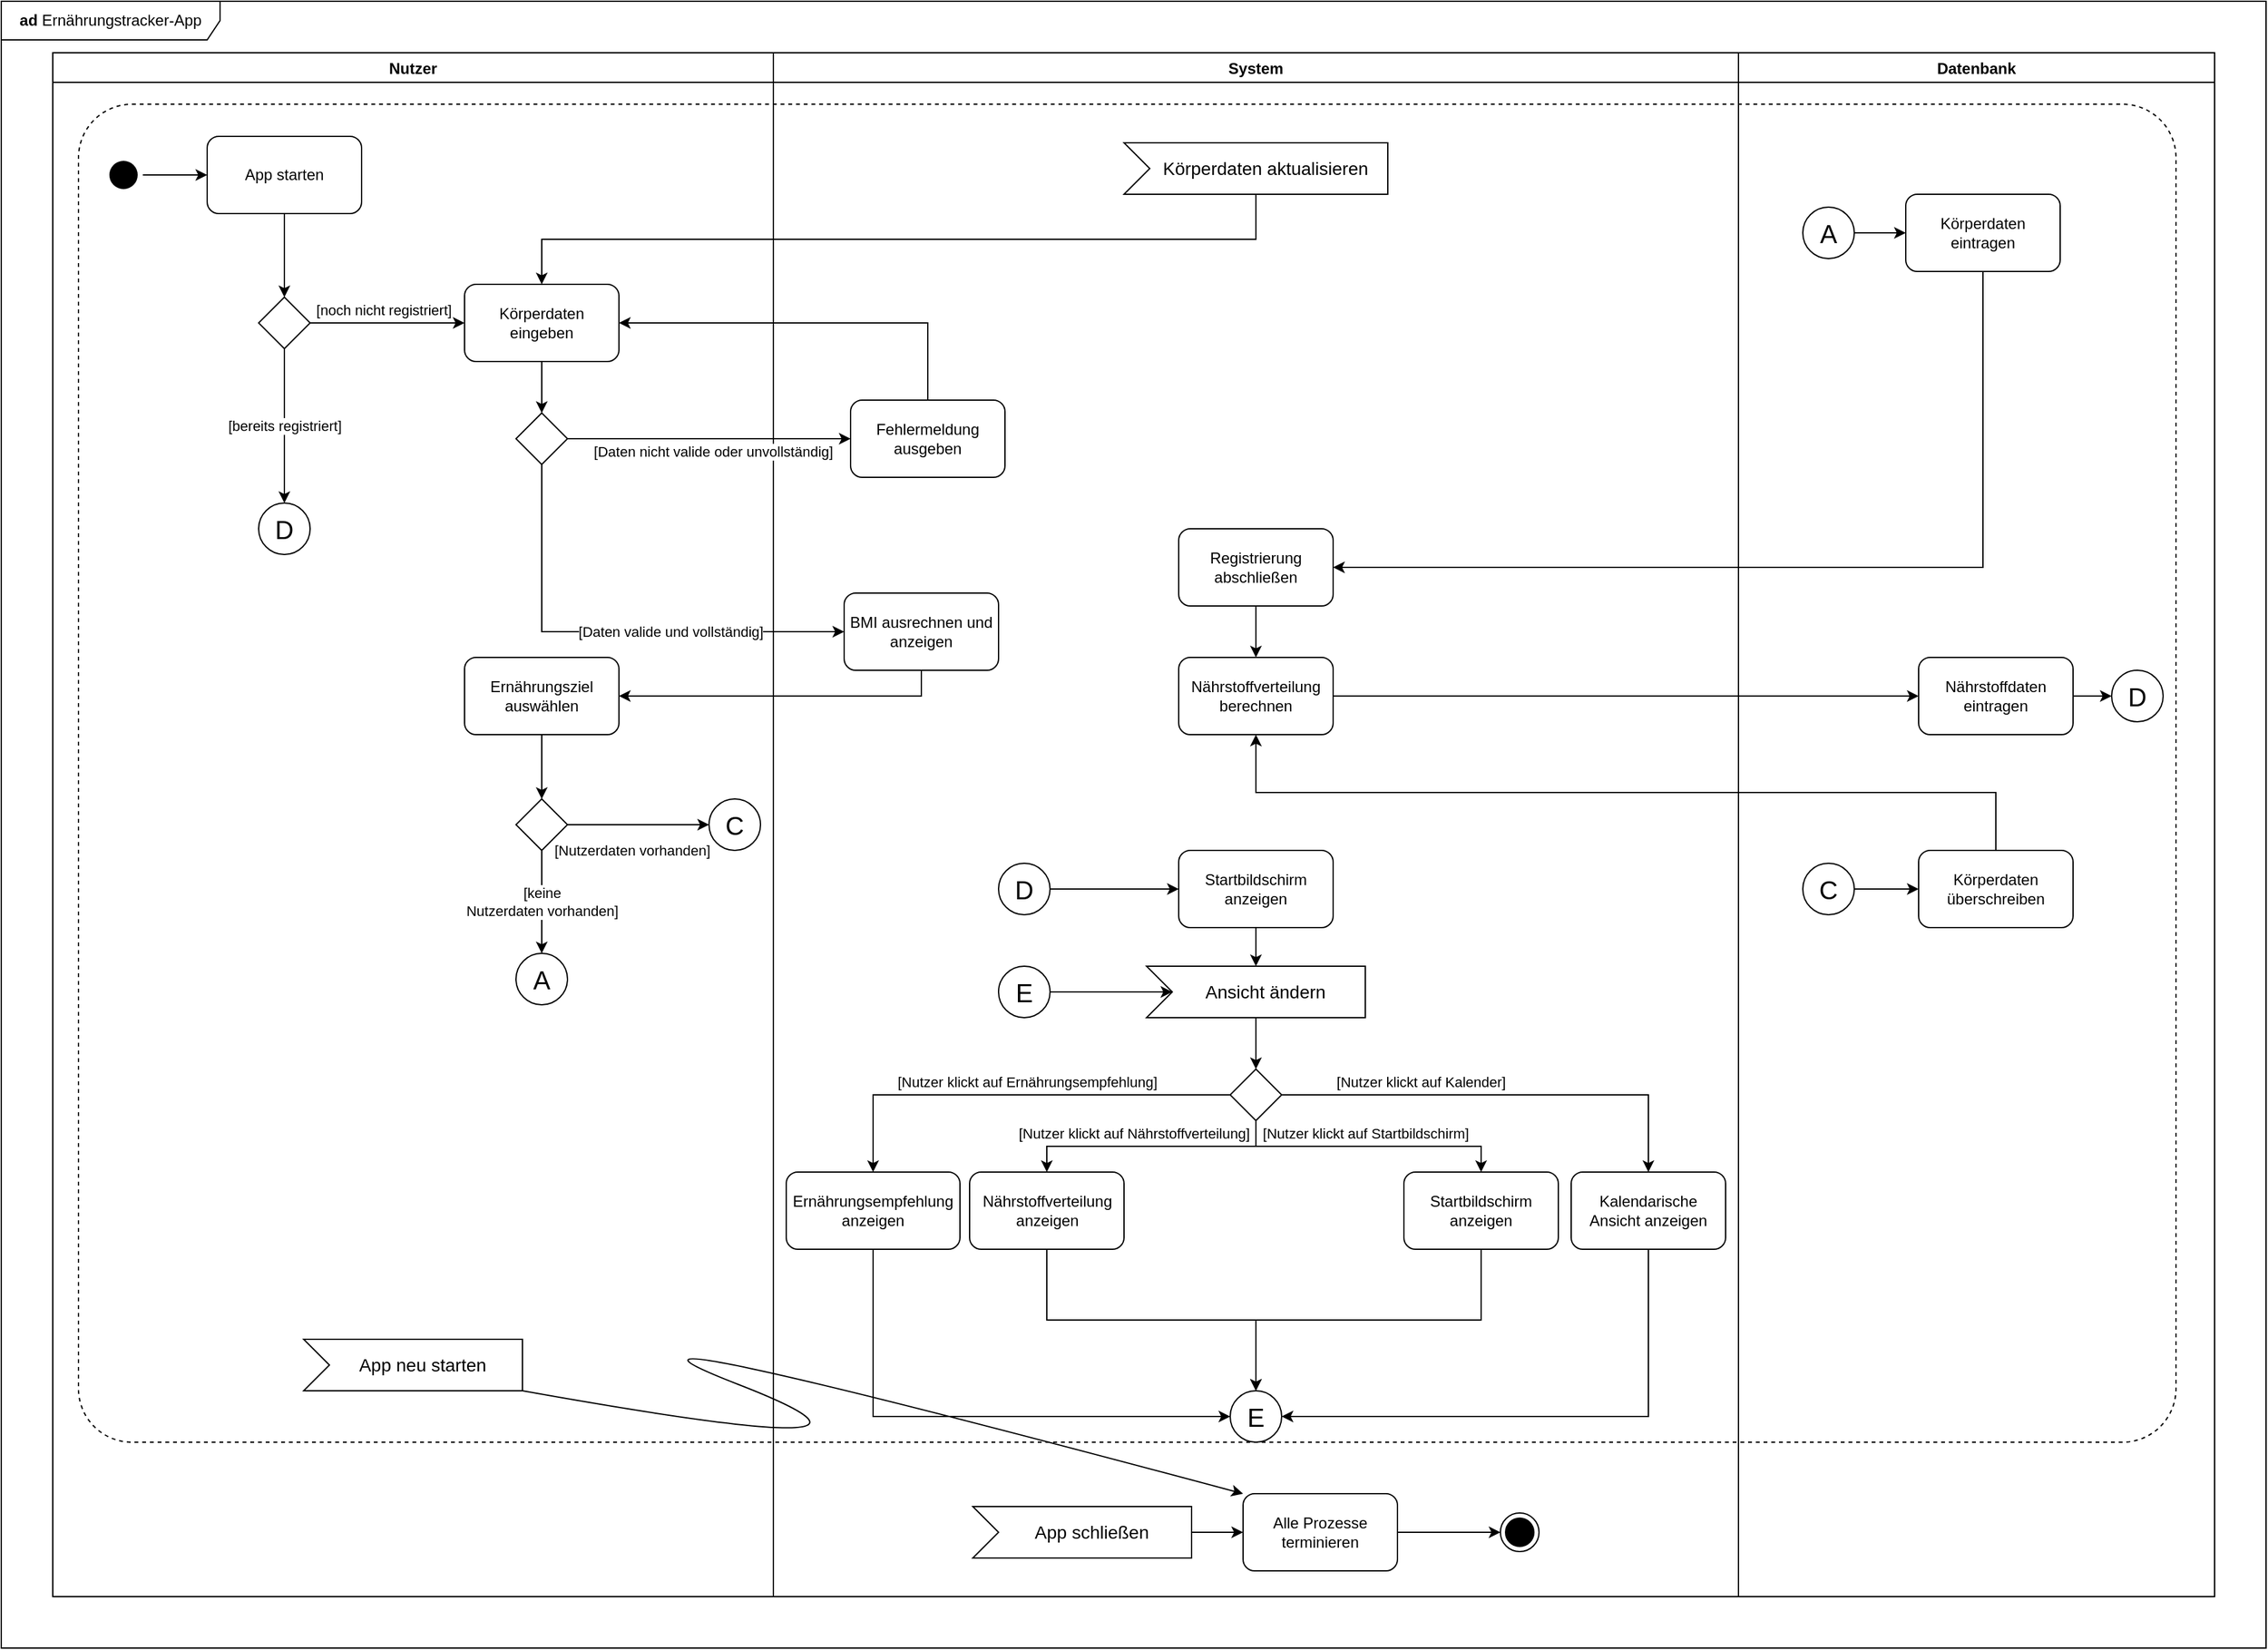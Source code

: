<mxfile version="15.2.2" type="device"><diagram id="lRd8Mm98_CqkAz_HjJ12" name="Page-1"><mxGraphModel dx="3226" dy="1358" grid="1" gridSize="10" guides="1" tooltips="1" connect="1" arrows="1" fold="1" page="0" pageScale="1" pageWidth="827" pageHeight="1169" math="0" shadow="0"><root><mxCell id="0"/><mxCell id="1" parent="0"/><mxCell id="qykGAYGCTXSU-hDUlz__-7" value="&lt;b&gt;ad&lt;/b&gt;&amp;nbsp;Ernährungstracker-App" style="shape=umlFrame;whiteSpace=wrap;html=1;width=170;height=30;" parent="1" vertex="1"><mxGeometry x="-760" y="200" width="1760" height="1280" as="geometry"/></mxCell><mxCell id="7oVscUQ2E3QsG2CtaR7M-11" value="" style="rounded=1;whiteSpace=wrap;html=1;fillColor=none;dashed=1;arcSize=4;" vertex="1" parent="1"><mxGeometry x="-700" y="280" width="1630" height="1040" as="geometry"/></mxCell><mxCell id="qykGAYGCTXSU-hDUlz__-9" value="Nutzer" style="swimlane;startSize=23;" parent="1" vertex="1"><mxGeometry x="-720" y="240" width="560" height="1200" as="geometry"/></mxCell><mxCell id="qykGAYGCTXSU-hDUlz__-18" style="edgeStyle=orthogonalEdgeStyle;rounded=0;orthogonalLoop=1;jettySize=auto;html=1;exitX=1;exitY=0.5;exitDx=0;exitDy=0;entryX=0;entryY=0.5;entryDx=0;entryDy=0;" parent="qykGAYGCTXSU-hDUlz__-9" source="qykGAYGCTXSU-hDUlz__-15" target="qykGAYGCTXSU-hDUlz__-17" edge="1"><mxGeometry relative="1" as="geometry"/></mxCell><mxCell id="qykGAYGCTXSU-hDUlz__-19" value="[noch nicht registriert]" style="edgeLabel;html=1;align=center;verticalAlign=middle;resizable=0;points=[];" parent="qykGAYGCTXSU-hDUlz__-18" vertex="1" connectable="0"><mxGeometry x="0.221" y="3" relative="1" as="geometry"><mxPoint x="-17" y="-7" as="offset"/></mxGeometry></mxCell><mxCell id="qykGAYGCTXSU-hDUlz__-50" style="edgeStyle=orthogonalEdgeStyle;rounded=0;orthogonalLoop=1;jettySize=auto;html=1;exitX=0.5;exitY=1;exitDx=0;exitDy=0;entryX=0.5;entryY=0;entryDx=0;entryDy=0;" parent="qykGAYGCTXSU-hDUlz__-9" source="qykGAYGCTXSU-hDUlz__-15" target="qykGAYGCTXSU-hDUlz__-49" edge="1"><mxGeometry relative="1" as="geometry"/></mxCell><mxCell id="qykGAYGCTXSU-hDUlz__-15" value="" style="rhombus;whiteSpace=wrap;html=1;" parent="qykGAYGCTXSU-hDUlz__-9" vertex="1"><mxGeometry x="160" y="190" width="40" height="40" as="geometry"/></mxCell><mxCell id="7oVscUQ2E3QsG2CtaR7M-2" style="edgeStyle=orthogonalEdgeStyle;rounded=0;orthogonalLoop=1;jettySize=auto;html=1;exitX=0.5;exitY=1;exitDx=0;exitDy=0;entryX=0.5;entryY=0;entryDx=0;entryDy=0;" edge="1" parent="qykGAYGCTXSU-hDUlz__-9" source="qykGAYGCTXSU-hDUlz__-17" target="7oVscUQ2E3QsG2CtaR7M-1"><mxGeometry relative="1" as="geometry"/></mxCell><mxCell id="qykGAYGCTXSU-hDUlz__-17" value="Körperdaten eingeben" style="rounded=1;whiteSpace=wrap;html=1;" parent="qykGAYGCTXSU-hDUlz__-9" vertex="1"><mxGeometry x="320" y="180" width="120" height="60" as="geometry"/></mxCell><mxCell id="qykGAYGCTXSU-hDUlz__-28" style="edgeStyle=orthogonalEdgeStyle;rounded=0;orthogonalLoop=1;jettySize=auto;html=1;exitX=0.5;exitY=1;exitDx=0;exitDy=0;entryX=0.5;entryY=0;entryDx=0;entryDy=0;" parent="qykGAYGCTXSU-hDUlz__-9" source="qykGAYGCTXSU-hDUlz__-24" target="qykGAYGCTXSU-hDUlz__-27" edge="1"><mxGeometry relative="1" as="geometry"/></mxCell><mxCell id="qykGAYGCTXSU-hDUlz__-24" value="" style="rhombus;whiteSpace=wrap;html=1;" parent="qykGAYGCTXSU-hDUlz__-9" vertex="1"><mxGeometry x="360" y="580" width="40" height="40" as="geometry"/></mxCell><mxCell id="qykGAYGCTXSU-hDUlz__-27" value="&lt;font style=&quot;font-size: 20px&quot;&gt;A&lt;/font&gt;" style="ellipse;whiteSpace=wrap;html=1;aspect=fixed;" parent="qykGAYGCTXSU-hDUlz__-9" vertex="1"><mxGeometry x="360" y="700" width="40" height="40" as="geometry"/></mxCell><mxCell id="qykGAYGCTXSU-hDUlz__-31" value="[keine &lt;br&gt;Nutzerdaten vorhanden]" style="edgeLabel;html=1;align=center;verticalAlign=middle;resizable=0;points=[];" parent="qykGAYGCTXSU-hDUlz__-9" vertex="1" connectable="0"><mxGeometry x="379.999" y="660" as="geometry"/></mxCell><mxCell id="qykGAYGCTXSU-hDUlz__-49" value="&lt;font style=&quot;font-size: 20px&quot;&gt;D&lt;/font&gt;" style="ellipse;whiteSpace=wrap;html=1;aspect=fixed;" parent="qykGAYGCTXSU-hDUlz__-9" vertex="1"><mxGeometry x="160" y="350" width="40" height="40" as="geometry"/></mxCell><mxCell id="qykGAYGCTXSU-hDUlz__-26" value="&lt;span style=&quot;font-size: 20px&quot;&gt;C&lt;/span&gt;" style="ellipse;whiteSpace=wrap;html=1;aspect=fixed;" parent="qykGAYGCTXSU-hDUlz__-9" vertex="1"><mxGeometry x="510" y="580" width="40" height="40" as="geometry"/></mxCell><mxCell id="qykGAYGCTXSU-hDUlz__-29" style="edgeStyle=orthogonalEdgeStyle;rounded=0;orthogonalLoop=1;jettySize=auto;html=1;exitX=1;exitY=0.5;exitDx=0;exitDy=0;entryX=0;entryY=0.5;entryDx=0;entryDy=0;" parent="qykGAYGCTXSU-hDUlz__-9" source="qykGAYGCTXSU-hDUlz__-24" target="qykGAYGCTXSU-hDUlz__-26" edge="1"><mxGeometry relative="1" as="geometry"/></mxCell><mxCell id="qykGAYGCTXSU-hDUlz__-30" value="[Nutzerdaten vorhanden]" style="edgeLabel;html=1;align=center;verticalAlign=middle;resizable=0;points=[];" parent="qykGAYGCTXSU-hDUlz__-29" vertex="1" connectable="0"><mxGeometry x="0.217" y="-5" relative="1" as="geometry"><mxPoint x="-17" y="15" as="offset"/></mxGeometry></mxCell><mxCell id="7oVscUQ2E3QsG2CtaR7M-1" value="" style="rhombus;whiteSpace=wrap;html=1;" vertex="1" parent="qykGAYGCTXSU-hDUlz__-9"><mxGeometry x="360" y="280" width="40" height="40" as="geometry"/></mxCell><mxCell id="7oVscUQ2E3QsG2CtaR7M-13" value="App neu starten" style="html=1;shape=mxgraph.infographic.ribbonSimple;notch1=20;notch2=0;align=center;verticalAlign=middle;fontSize=14;fontStyle=0;fillColor=#FFFFFF;flipH=0;spacingRight=0;spacingLeft=14;" vertex="1" parent="qykGAYGCTXSU-hDUlz__-9"><mxGeometry x="195" y="1000" width="170" height="40" as="geometry"/></mxCell><mxCell id="qykGAYGCTXSU-hDUlz__-10" value="System" style="swimlane;" parent="1" vertex="1"><mxGeometry x="-160" y="240" width="750" height="1200" as="geometry"/></mxCell><mxCell id="qykGAYGCTXSU-hDUlz__-37" value="Nährstoffverteilung berechnen" style="rounded=1;whiteSpace=wrap;html=1;" parent="qykGAYGCTXSU-hDUlz__-10" vertex="1"><mxGeometry x="315" y="470" width="120" height="60" as="geometry"/></mxCell><mxCell id="qykGAYGCTXSU-hDUlz__-43" value="Körperdaten aktualisieren" style="html=1;shape=mxgraph.infographic.ribbonSimple;notch1=20;notch2=0;align=center;verticalAlign=middle;fontSize=14;fontStyle=0;fillColor=#FFFFFF;flipH=0;spacingRight=0;spacingLeft=14;" parent="qykGAYGCTXSU-hDUlz__-10" vertex="1"><mxGeometry x="272.5" y="70" width="205" height="40" as="geometry"/></mxCell><mxCell id="qykGAYGCTXSU-hDUlz__-56" style="edgeStyle=orthogonalEdgeStyle;rounded=0;orthogonalLoop=1;jettySize=auto;html=1;exitX=1;exitY=0.5;exitDx=0;exitDy=0;entryX=0;entryY=0.5;entryDx=0;entryDy=0;" parent="qykGAYGCTXSU-hDUlz__-10" source="qykGAYGCTXSU-hDUlz__-54" target="qykGAYGCTXSU-hDUlz__-55" edge="1"><mxGeometry relative="1" as="geometry"/></mxCell><mxCell id="qykGAYGCTXSU-hDUlz__-54" value="&lt;font style=&quot;font-size: 20px&quot;&gt;D&lt;/font&gt;" style="ellipse;whiteSpace=wrap;html=1;aspect=fixed;" parent="qykGAYGCTXSU-hDUlz__-10" vertex="1"><mxGeometry x="175" y="630" width="40" height="40" as="geometry"/></mxCell><mxCell id="Jn0Mqh05xlzKUf40WO0s-41" style="edgeStyle=orthogonalEdgeStyle;rounded=0;orthogonalLoop=1;jettySize=auto;html=1;exitX=0.5;exitY=1;exitDx=0;exitDy=0;entryX=0;entryY=0;entryDx=85;entryDy=0;entryPerimeter=0;" parent="qykGAYGCTXSU-hDUlz__-10" source="qykGAYGCTXSU-hDUlz__-55" target="Jn0Mqh05xlzKUf40WO0s-10" edge="1"><mxGeometry relative="1" as="geometry"/></mxCell><mxCell id="qykGAYGCTXSU-hDUlz__-55" value="Startbildschirm anzeigen" style="rounded=1;whiteSpace=wrap;html=1;" parent="qykGAYGCTXSU-hDUlz__-10" vertex="1"><mxGeometry x="315" y="620" width="120" height="60" as="geometry"/></mxCell><mxCell id="Jn0Mqh05xlzKUf40WO0s-12" style="edgeStyle=orthogonalEdgeStyle;rounded=0;orthogonalLoop=1;jettySize=auto;html=1;exitX=0;exitY=0;exitDx=85;exitDy=40;exitPerimeter=0;entryX=0.5;entryY=0;entryDx=0;entryDy=0;" parent="qykGAYGCTXSU-hDUlz__-10" source="Jn0Mqh05xlzKUf40WO0s-10" target="Jn0Mqh05xlzKUf40WO0s-11" edge="1"><mxGeometry relative="1" as="geometry"/></mxCell><mxCell id="Jn0Mqh05xlzKUf40WO0s-10" value="Ansicht ändern" style="html=1;shape=mxgraph.infographic.ribbonSimple;notch1=20;notch2=0;align=center;verticalAlign=middle;fontSize=14;fontStyle=0;fillColor=#FFFFFF;flipH=0;spacingRight=0;spacingLeft=14;strokeColor=#000000;" parent="qykGAYGCTXSU-hDUlz__-10" vertex="1"><mxGeometry x="290" y="710" width="170" height="40" as="geometry"/></mxCell><mxCell id="Jn0Mqh05xlzKUf40WO0s-16" style="edgeStyle=orthogonalEdgeStyle;rounded=0;orthogonalLoop=1;jettySize=auto;html=1;exitX=0.5;exitY=1;exitDx=0;exitDy=0;entryX=0.5;entryY=0;entryDx=0;entryDy=0;" parent="qykGAYGCTXSU-hDUlz__-10" source="Jn0Mqh05xlzKUf40WO0s-11" target="Jn0Mqh05xlzKUf40WO0s-15" edge="1"><mxGeometry relative="1" as="geometry"/></mxCell><mxCell id="Jn0Mqh05xlzKUf40WO0s-21" value="[Nutzer klickt auf Nährstoffverteilung]" style="edgeLabel;html=1;align=center;verticalAlign=middle;resizable=0;points=[];" parent="Jn0Mqh05xlzKUf40WO0s-16" vertex="1" connectable="0"><mxGeometry x="-0.25" relative="1" as="geometry"><mxPoint x="-39" y="-10" as="offset"/></mxGeometry></mxCell><mxCell id="Jn0Mqh05xlzKUf40WO0s-19" style="edgeStyle=orthogonalEdgeStyle;rounded=0;orthogonalLoop=1;jettySize=auto;html=1;exitX=1;exitY=0.5;exitDx=0;exitDy=0;entryX=0.5;entryY=0;entryDx=0;entryDy=0;" parent="qykGAYGCTXSU-hDUlz__-10" source="Jn0Mqh05xlzKUf40WO0s-11" target="Jn0Mqh05xlzKUf40WO0s-17" edge="1"><mxGeometry relative="1" as="geometry"/></mxCell><mxCell id="Jn0Mqh05xlzKUf40WO0s-22" value="[Nutzer klickt auf Kalender]" style="edgeLabel;html=1;align=center;verticalAlign=middle;resizable=0;points=[];" parent="Jn0Mqh05xlzKUf40WO0s-19" vertex="1" connectable="0"><mxGeometry x="-0.472" y="-1" relative="1" as="geometry"><mxPoint x="17" y="-11" as="offset"/></mxGeometry></mxCell><mxCell id="Jn0Mqh05xlzKUf40WO0s-30" style="edgeStyle=orthogonalEdgeStyle;rounded=0;orthogonalLoop=1;jettySize=auto;html=1;exitX=0.5;exitY=1;exitDx=0;exitDy=0;entryX=0.5;entryY=0;entryDx=0;entryDy=0;" parent="qykGAYGCTXSU-hDUlz__-10" source="Jn0Mqh05xlzKUf40WO0s-11" target="Jn0Mqh05xlzKUf40WO0s-29" edge="1"><mxGeometry relative="1" as="geometry"/></mxCell><mxCell id="Jn0Mqh05xlzKUf40WO0s-31" value="[Nutzer klickt auf Startbildschirm]" style="edgeLabel;html=1;align=center;verticalAlign=middle;resizable=0;points=[];" parent="Jn0Mqh05xlzKUf40WO0s-30" vertex="1" connectable="0"><mxGeometry x="-0.348" y="-2" relative="1" as="geometry"><mxPoint x="35" y="-12" as="offset"/></mxGeometry></mxCell><mxCell id="Jn0Mqh05xlzKUf40WO0s-11" value="" style="rhombus;whiteSpace=wrap;html=1;strokeColor=#000000;" parent="qykGAYGCTXSU-hDUlz__-10" vertex="1"><mxGeometry x="355" y="790" width="40" height="40" as="geometry"/></mxCell><mxCell id="Jn0Mqh05xlzKUf40WO0s-15" value="Nährstoffverteilung anzeigen" style="rounded=1;whiteSpace=wrap;html=1;strokeColor=#000000;" parent="qykGAYGCTXSU-hDUlz__-10" vertex="1"><mxGeometry x="152.5" y="870" width="120" height="60" as="geometry"/></mxCell><mxCell id="Jn0Mqh05xlzKUf40WO0s-17" value="Kalendarische Ansicht anzeigen" style="rounded=1;whiteSpace=wrap;html=1;strokeColor=#000000;" parent="qykGAYGCTXSU-hDUlz__-10" vertex="1"><mxGeometry x="620" y="870" width="120" height="60" as="geometry"/></mxCell><mxCell id="Jn0Mqh05xlzKUf40WO0s-29" value="Startbildschirm anzeigen" style="rounded=1;whiteSpace=wrap;html=1;strokeColor=#000000;" parent="qykGAYGCTXSU-hDUlz__-10" vertex="1"><mxGeometry x="490" y="870" width="120" height="60" as="geometry"/></mxCell><mxCell id="Jn0Mqh05xlzKUf40WO0s-33" value="&lt;font style=&quot;font-size: 20px&quot;&gt;E&lt;/font&gt;" style="ellipse;whiteSpace=wrap;html=1;aspect=fixed;" parent="qykGAYGCTXSU-hDUlz__-10" vertex="1"><mxGeometry x="175" y="710" width="40" height="40" as="geometry"/></mxCell><mxCell id="Jn0Mqh05xlzKUf40WO0s-34" style="edgeStyle=orthogonalEdgeStyle;rounded=0;orthogonalLoop=1;jettySize=auto;html=1;exitX=1;exitY=0.5;exitDx=0;exitDy=0;entryX=0;entryY=0;entryDx=20;entryDy=20;entryPerimeter=0;" parent="qykGAYGCTXSU-hDUlz__-10" source="Jn0Mqh05xlzKUf40WO0s-33" target="Jn0Mqh05xlzKUf40WO0s-10" edge="1"><mxGeometry relative="1" as="geometry"/></mxCell><mxCell id="qykGAYGCTXSU-hDUlz__-20" value="BMI ausrechnen und anzeigen" style="rounded=1;whiteSpace=wrap;html=1;" parent="qykGAYGCTXSU-hDUlz__-10" vertex="1"><mxGeometry x="55" y="420" width="120" height="60" as="geometry"/></mxCell><mxCell id="qykGAYGCTXSU-hDUlz__-11" value="Datenbank" style="swimlane;startSize=23;" parent="1" vertex="1"><mxGeometry x="590" y="240" width="370" height="1200" as="geometry"/></mxCell><mxCell id="qykGAYGCTXSU-hDUlz__-41" value="Nährstoffdaten eintragen" style="rounded=1;whiteSpace=wrap;html=1;" parent="qykGAYGCTXSU-hDUlz__-11" vertex="1"><mxGeometry x="140" y="470" width="120" height="60" as="geometry"/></mxCell><mxCell id="qykGAYGCTXSU-hDUlz__-47" style="edgeStyle=orthogonalEdgeStyle;rounded=0;orthogonalLoop=1;jettySize=auto;html=1;exitX=1;exitY=0.5;exitDx=0;exitDy=0;entryX=0;entryY=0.5;entryDx=0;entryDy=0;" parent="qykGAYGCTXSU-hDUlz__-11" source="qykGAYGCTXSU-hDUlz__-45" target="qykGAYGCTXSU-hDUlz__-46" edge="1"><mxGeometry relative="1" as="geometry"/></mxCell><mxCell id="qykGAYGCTXSU-hDUlz__-45" value="&lt;span style=&quot;font-size: 20px&quot;&gt;C&lt;/span&gt;" style="ellipse;whiteSpace=wrap;html=1;aspect=fixed;" parent="qykGAYGCTXSU-hDUlz__-11" vertex="1"><mxGeometry x="50" y="630" width="40" height="40" as="geometry"/></mxCell><mxCell id="qykGAYGCTXSU-hDUlz__-46" value="Körperdaten überschreiben" style="rounded=1;whiteSpace=wrap;html=1;" parent="qykGAYGCTXSU-hDUlz__-11" vertex="1"><mxGeometry x="140" y="620" width="120" height="60" as="geometry"/></mxCell><mxCell id="qykGAYGCTXSU-hDUlz__-52" value="&lt;font style=&quot;font-size: 20px&quot;&gt;D&lt;/font&gt;" style="ellipse;whiteSpace=wrap;html=1;aspect=fixed;" parent="qykGAYGCTXSU-hDUlz__-11" vertex="1"><mxGeometry x="290" y="480" width="40" height="40" as="geometry"/></mxCell><mxCell id="qykGAYGCTXSU-hDUlz__-53" style="edgeStyle=orthogonalEdgeStyle;rounded=0;orthogonalLoop=1;jettySize=auto;html=1;exitX=1;exitY=0.5;exitDx=0;exitDy=0;entryX=0;entryY=0.5;entryDx=0;entryDy=0;" parent="qykGAYGCTXSU-hDUlz__-11" source="qykGAYGCTXSU-hDUlz__-41" target="qykGAYGCTXSU-hDUlz__-52" edge="1"><mxGeometry relative="1" as="geometry"/></mxCell><mxCell id="qykGAYGCTXSU-hDUlz__-32" value="&lt;font style=&quot;font-size: 20px&quot;&gt;A&lt;/font&gt;" style="ellipse;whiteSpace=wrap;html=1;aspect=fixed;" parent="qykGAYGCTXSU-hDUlz__-11" vertex="1"><mxGeometry x="50" y="120" width="40" height="40" as="geometry"/></mxCell><mxCell id="qykGAYGCTXSU-hDUlz__-14" style="edgeStyle=orthogonalEdgeStyle;rounded=0;orthogonalLoop=1;jettySize=auto;html=1;exitX=1;exitY=0.5;exitDx=0;exitDy=0;entryX=0;entryY=0.5;entryDx=0;entryDy=0;" parent="1" source="qykGAYGCTXSU-hDUlz__-12" target="qykGAYGCTXSU-hDUlz__-13" edge="1"><mxGeometry relative="1" as="geometry"/></mxCell><mxCell id="qykGAYGCTXSU-hDUlz__-12" value="" style="ellipse;html=1;shape=endState;fillColor=#000000;strokeColor=none;" parent="1" vertex="1"><mxGeometry x="-680" y="320" width="30" height="30" as="geometry"/></mxCell><mxCell id="qykGAYGCTXSU-hDUlz__-16" style="edgeStyle=orthogonalEdgeStyle;rounded=0;orthogonalLoop=1;jettySize=auto;html=1;exitX=0.5;exitY=1;exitDx=0;exitDy=0;entryX=0.5;entryY=0;entryDx=0;entryDy=0;" parent="1" source="qykGAYGCTXSU-hDUlz__-13" target="qykGAYGCTXSU-hDUlz__-15" edge="1"><mxGeometry relative="1" as="geometry"/></mxCell><mxCell id="qykGAYGCTXSU-hDUlz__-13" value="App starten" style="rounded=1;whiteSpace=wrap;html=1;" parent="1" vertex="1"><mxGeometry x="-600" y="305" width="120" height="60" as="geometry"/></mxCell><mxCell id="qykGAYGCTXSU-hDUlz__-23" style="edgeStyle=orthogonalEdgeStyle;rounded=0;orthogonalLoop=1;jettySize=auto;html=1;exitX=0.5;exitY=1;exitDx=0;exitDy=0;entryX=1;entryY=0.5;entryDx=0;entryDy=0;" parent="1" source="qykGAYGCTXSU-hDUlz__-20" target="qykGAYGCTXSU-hDUlz__-22" edge="1"><mxGeometry relative="1" as="geometry"/></mxCell><mxCell id="qykGAYGCTXSU-hDUlz__-25" style="edgeStyle=orthogonalEdgeStyle;rounded=0;orthogonalLoop=1;jettySize=auto;html=1;exitX=0.5;exitY=1;exitDx=0;exitDy=0;entryX=0.5;entryY=0;entryDx=0;entryDy=0;" parent="1" source="qykGAYGCTXSU-hDUlz__-22" target="qykGAYGCTXSU-hDUlz__-24" edge="1"><mxGeometry relative="1" as="geometry"/></mxCell><mxCell id="qykGAYGCTXSU-hDUlz__-22" value="Ernährungsziel auswählen" style="rounded=1;whiteSpace=wrap;html=1;" parent="1" vertex="1"><mxGeometry x="-400" y="710" width="120" height="60" as="geometry"/></mxCell><mxCell id="qykGAYGCTXSU-hDUlz__-34" style="edgeStyle=orthogonalEdgeStyle;rounded=0;orthogonalLoop=1;jettySize=auto;html=1;exitX=1;exitY=0.5;exitDx=0;exitDy=0;entryX=0;entryY=0.5;entryDx=0;entryDy=0;" parent="1" source="qykGAYGCTXSU-hDUlz__-32" target="qykGAYGCTXSU-hDUlz__-33" edge="1"><mxGeometry relative="1" as="geometry"/></mxCell><mxCell id="qykGAYGCTXSU-hDUlz__-36" style="edgeStyle=orthogonalEdgeStyle;rounded=0;orthogonalLoop=1;jettySize=auto;html=1;exitX=0.5;exitY=1;exitDx=0;exitDy=0;entryX=1;entryY=0.5;entryDx=0;entryDy=0;" parent="1" source="qykGAYGCTXSU-hDUlz__-33" target="qykGAYGCTXSU-hDUlz__-35" edge="1"><mxGeometry relative="1" as="geometry"/></mxCell><mxCell id="qykGAYGCTXSU-hDUlz__-33" value="Körperdaten eintragen" style="rounded=1;whiteSpace=wrap;html=1;" parent="1" vertex="1"><mxGeometry x="720" y="350" width="120" height="60" as="geometry"/></mxCell><mxCell id="qykGAYGCTXSU-hDUlz__-38" style="edgeStyle=orthogonalEdgeStyle;rounded=0;orthogonalLoop=1;jettySize=auto;html=1;exitX=0.5;exitY=1;exitDx=0;exitDy=0;entryX=0.5;entryY=0;entryDx=0;entryDy=0;" parent="1" source="qykGAYGCTXSU-hDUlz__-35" target="qykGAYGCTXSU-hDUlz__-37" edge="1"><mxGeometry relative="1" as="geometry"/></mxCell><mxCell id="qykGAYGCTXSU-hDUlz__-35" value="Registrierung abschließen" style="rounded=1;whiteSpace=wrap;html=1;" parent="1" vertex="1"><mxGeometry x="155" y="610" width="120" height="60" as="geometry"/></mxCell><mxCell id="qykGAYGCTXSU-hDUlz__-42" style="edgeStyle=orthogonalEdgeStyle;rounded=0;orthogonalLoop=1;jettySize=auto;html=1;exitX=1;exitY=0.5;exitDx=0;exitDy=0;entryX=0;entryY=0.5;entryDx=0;entryDy=0;" parent="1" source="qykGAYGCTXSU-hDUlz__-37" target="qykGAYGCTXSU-hDUlz__-41" edge="1"><mxGeometry relative="1" as="geometry"/></mxCell><mxCell id="qykGAYGCTXSU-hDUlz__-44" style="edgeStyle=orthogonalEdgeStyle;rounded=0;orthogonalLoop=1;jettySize=auto;html=1;exitX=0;exitY=0;exitDx=102.5;exitDy=40;exitPerimeter=0;entryX=0.5;entryY=0;entryDx=0;entryDy=0;" parent="1" source="qykGAYGCTXSU-hDUlz__-43" target="qykGAYGCTXSU-hDUlz__-17" edge="1"><mxGeometry relative="1" as="geometry"/></mxCell><mxCell id="qykGAYGCTXSU-hDUlz__-48" style="edgeStyle=orthogonalEdgeStyle;rounded=0;orthogonalLoop=1;jettySize=auto;html=1;exitX=0.5;exitY=0;exitDx=0;exitDy=0;entryX=0.5;entryY=1;entryDx=0;entryDy=0;" parent="1" source="qykGAYGCTXSU-hDUlz__-46" target="qykGAYGCTXSU-hDUlz__-37" edge="1"><mxGeometry relative="1" as="geometry"/></mxCell><mxCell id="qykGAYGCTXSU-hDUlz__-51" value="[bereits registriert]" style="edgeLabel;html=1;align=center;verticalAlign=middle;resizable=0;points=[];" parent="1" vertex="1" connectable="0"><mxGeometry x="-539.999" y="530" as="geometry"/></mxCell><mxCell id="Jn0Mqh05xlzKUf40WO0s-27" style="edgeStyle=orthogonalEdgeStyle;rounded=0;orthogonalLoop=1;jettySize=auto;html=1;exitX=0.5;exitY=1;exitDx=0;exitDy=0;entryX=0;entryY=0.5;entryDx=0;entryDy=0;" parent="1" source="Jn0Mqh05xlzKUf40WO0s-13" target="Jn0Mqh05xlzKUf40WO0s-25" edge="1"><mxGeometry relative="1" as="geometry"/></mxCell><mxCell id="Jn0Mqh05xlzKUf40WO0s-13" value="Ernährungsempfehlung anzeigen" style="rounded=1;whiteSpace=wrap;html=1;strokeColor=#000000;" parent="1" vertex="1"><mxGeometry x="-150" y="1110" width="135" height="60" as="geometry"/></mxCell><mxCell id="Jn0Mqh05xlzKUf40WO0s-14" style="edgeStyle=orthogonalEdgeStyle;rounded=0;orthogonalLoop=1;jettySize=auto;html=1;exitX=0;exitY=0.5;exitDx=0;exitDy=0;entryX=0.5;entryY=0;entryDx=0;entryDy=0;" parent="1" source="Jn0Mqh05xlzKUf40WO0s-11" target="Jn0Mqh05xlzKUf40WO0s-13" edge="1"><mxGeometry relative="1" as="geometry"/></mxCell><mxCell id="Jn0Mqh05xlzKUf40WO0s-20" value="[Nutzer klickt auf Ernährungsempfehlung]" style="edgeLabel;html=1;align=center;verticalAlign=middle;resizable=0;points=[];" parent="Jn0Mqh05xlzKUf40WO0s-14" vertex="1" connectable="0"><mxGeometry x="-0.06" y="3" relative="1" as="geometry"><mxPoint y="-13" as="offset"/></mxGeometry></mxCell><mxCell id="Jn0Mqh05xlzKUf40WO0s-25" value="&lt;font style=&quot;font-size: 20px&quot;&gt;E&lt;/font&gt;" style="ellipse;whiteSpace=wrap;html=1;aspect=fixed;" parent="1" vertex="1"><mxGeometry x="195" y="1280" width="40" height="40" as="geometry"/></mxCell><mxCell id="Jn0Mqh05xlzKUf40WO0s-26" style="edgeStyle=orthogonalEdgeStyle;rounded=0;orthogonalLoop=1;jettySize=auto;html=1;exitX=0.5;exitY=1;exitDx=0;exitDy=0;entryX=0.5;entryY=0;entryDx=0;entryDy=0;" parent="1" source="Jn0Mqh05xlzKUf40WO0s-15" target="Jn0Mqh05xlzKUf40WO0s-25" edge="1"><mxGeometry relative="1" as="geometry"/></mxCell><mxCell id="Jn0Mqh05xlzKUf40WO0s-28" style="edgeStyle=orthogonalEdgeStyle;rounded=0;orthogonalLoop=1;jettySize=auto;html=1;exitX=0.5;exitY=1;exitDx=0;exitDy=0;entryX=1;entryY=0.5;entryDx=0;entryDy=0;" parent="1" source="Jn0Mqh05xlzKUf40WO0s-17" target="Jn0Mqh05xlzKUf40WO0s-25" edge="1"><mxGeometry relative="1" as="geometry"/></mxCell><mxCell id="Jn0Mqh05xlzKUf40WO0s-32" style="edgeStyle=orthogonalEdgeStyle;rounded=0;orthogonalLoop=1;jettySize=auto;html=1;exitX=0.5;exitY=1;exitDx=0;exitDy=0;entryX=0.5;entryY=0;entryDx=0;entryDy=0;" parent="1" source="Jn0Mqh05xlzKUf40WO0s-29" target="Jn0Mqh05xlzKUf40WO0s-25" edge="1"><mxGeometry relative="1" as="geometry"/></mxCell><mxCell id="Jn0Mqh05xlzKUf40WO0s-35" style="edgeStyle=orthogonalEdgeStyle;rounded=0;orthogonalLoop=1;jettySize=auto;html=1;exitX=1;exitY=0.5;exitDx=0;exitDy=0;entryX=0;entryY=0.5;entryDx=0;entryDy=0;" parent="1" source="Jn0Mqh05xlzKUf40WO0s-36" target="Jn0Mqh05xlzKUf40WO0s-37" edge="1"><mxGeometry relative="1" as="geometry"/></mxCell><mxCell id="Jn0Mqh05xlzKUf40WO0s-36" value="Alle Prozesse terminieren" style="rounded=1;whiteSpace=wrap;html=1;" parent="1" vertex="1"><mxGeometry x="205" y="1360" width="120" height="60" as="geometry"/></mxCell><mxCell id="Jn0Mqh05xlzKUf40WO0s-37" value="" style="ellipse;html=1;shape=endState;fillColor=#000000;" parent="1" vertex="1"><mxGeometry x="405" y="1375" width="30" height="30" as="geometry"/></mxCell><mxCell id="Jn0Mqh05xlzKUf40WO0s-38" style="edgeStyle=orthogonalEdgeStyle;rounded=0;orthogonalLoop=1;jettySize=auto;html=1;exitX=1;exitY=0.5;exitDx=0;exitDy=0;exitPerimeter=0;entryX=0;entryY=0.5;entryDx=0;entryDy=0;" parent="1" source="Jn0Mqh05xlzKUf40WO0s-39" target="Jn0Mqh05xlzKUf40WO0s-36" edge="1"><mxGeometry relative="1" as="geometry"/></mxCell><mxCell id="Jn0Mqh05xlzKUf40WO0s-39" value="App schließen" style="html=1;shape=mxgraph.infographic.ribbonSimple;notch1=20;notch2=0;align=center;verticalAlign=middle;fontSize=14;fontStyle=0;fillColor=#FFFFFF;flipH=0;spacingRight=0;spacingLeft=14;" parent="1" vertex="1"><mxGeometry x="-5" y="1370" width="170" height="40" as="geometry"/></mxCell><mxCell id="7oVscUQ2E3QsG2CtaR7M-5" style="edgeStyle=orthogonalEdgeStyle;rounded=0;orthogonalLoop=1;jettySize=auto;html=1;exitX=0.5;exitY=1;exitDx=0;exitDy=0;entryX=0;entryY=0.5;entryDx=0;entryDy=0;" edge="1" parent="1" source="7oVscUQ2E3QsG2CtaR7M-1" target="qykGAYGCTXSU-hDUlz__-20"><mxGeometry relative="1" as="geometry"/></mxCell><mxCell id="7oVscUQ2E3QsG2CtaR7M-6" value="[Daten valide und vollständig]" style="edgeLabel;html=1;align=center;verticalAlign=middle;resizable=0;points=[];" vertex="1" connectable="0" parent="7oVscUQ2E3QsG2CtaR7M-5"><mxGeometry x="0.078" relative="1" as="geometry"><mxPoint x="33" as="offset"/></mxGeometry></mxCell><mxCell id="7oVscUQ2E3QsG2CtaR7M-10" style="edgeStyle=orthogonalEdgeStyle;rounded=0;orthogonalLoop=1;jettySize=auto;html=1;exitX=0.5;exitY=0;exitDx=0;exitDy=0;entryX=1;entryY=0.5;entryDx=0;entryDy=0;" edge="1" parent="1" source="7oVscUQ2E3QsG2CtaR7M-7" target="qykGAYGCTXSU-hDUlz__-17"><mxGeometry relative="1" as="geometry"/></mxCell><mxCell id="7oVscUQ2E3QsG2CtaR7M-7" value="Fehlermeldung ausgeben" style="rounded=1;whiteSpace=wrap;html=1;" vertex="1" parent="1"><mxGeometry x="-100" y="510" width="120" height="60" as="geometry"/></mxCell><mxCell id="7oVscUQ2E3QsG2CtaR7M-8" style="edgeStyle=orthogonalEdgeStyle;rounded=0;orthogonalLoop=1;jettySize=auto;html=1;exitX=1;exitY=0.5;exitDx=0;exitDy=0;entryX=0;entryY=0.5;entryDx=0;entryDy=0;" edge="1" parent="1" source="7oVscUQ2E3QsG2CtaR7M-1" target="7oVscUQ2E3QsG2CtaR7M-7"><mxGeometry relative="1" as="geometry"/></mxCell><mxCell id="7oVscUQ2E3QsG2CtaR7M-9" value="[Daten nicht valide oder unvollständig]" style="edgeLabel;html=1;align=center;verticalAlign=middle;resizable=0;points=[];" vertex="1" connectable="0" parent="7oVscUQ2E3QsG2CtaR7M-8"><mxGeometry x="0.257" y="-2" relative="1" as="geometry"><mxPoint x="-26" y="8" as="offset"/></mxGeometry></mxCell><mxCell id="7oVscUQ2E3QsG2CtaR7M-18" value="" style="curved=1;endArrow=classic;html=1;exitX=0;exitY=0;exitDx=170;exitDy=40;exitPerimeter=0;entryX=0;entryY=0;entryDx=0;entryDy=0;" edge="1" parent="1" source="7oVscUQ2E3QsG2CtaR7M-13" target="Jn0Mqh05xlzKUf40WO0s-36"><mxGeometry width="50" height="50" relative="1" as="geometry"><mxPoint x="-355" y="1260" as="sourcePoint"/><mxPoint x="-305" y="1210" as="targetPoint"/><Array as="points"><mxPoint x="-20" y="1340"/><mxPoint x="-355" y="1210"/></Array></mxGeometry></mxCell></root></mxGraphModel></diagram></mxfile>